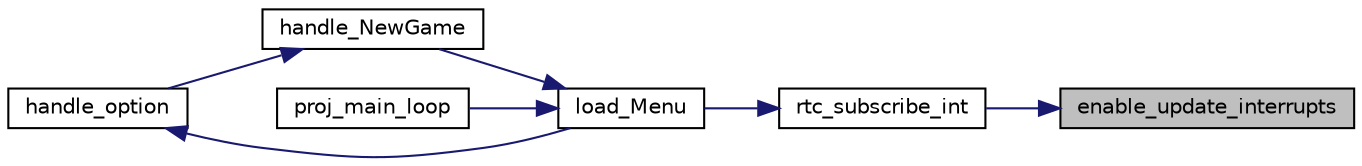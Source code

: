 digraph "enable_update_interrupts"
{
 // LATEX_PDF_SIZE
  edge [fontname="Helvetica",fontsize="10",labelfontname="Helvetica",labelfontsize="10"];
  node [fontname="Helvetica",fontsize="10",shape=record];
  rankdir="RL";
  Node1 [label="enable_update_interrupts",height=0.2,width=0.4,color="black", fillcolor="grey75", style="filled", fontcolor="black",tooltip="Ativa as interrupções de atualizações do rtc."];
  Node1 -> Node2 [dir="back",color="midnightblue",fontsize="10",style="solid",fontname="Helvetica"];
  Node2 [label="rtc_subscribe_int",height=0.2,width=0.4,color="black", fillcolor="white", style="filled",URL="$rtc_8h.html#a5171a9c0f54940fe60f7500896afcc86",tooltip="Subscreve as interrupções do rtc."];
  Node2 -> Node3 [dir="back",color="midnightblue",fontsize="10",style="solid",fontname="Helvetica"];
  Node3 [label="load_Menu",height=0.2,width=0.4,color="black", fillcolor="white", style="filled",URL="$_menu_8h.html#afea940cd55650dc9c5b8d4a0d297d0d5",tooltip="Carrega o ecrã inicial do menu numa frame rate fixa."];
  Node3 -> Node4 [dir="back",color="midnightblue",fontsize="10",style="solid",fontname="Helvetica"];
  Node4 [label="handle_NewGame",height=0.2,width=0.4,color="black", fillcolor="white", style="filled",URL="$_menu_8h.html#a63dbf12b8d56e422c548c758f7248c0c",tooltip="Trata da opção New Game do menu, carrega o jogo."];
  Node4 -> Node5 [dir="back",color="midnightblue",fontsize="10",style="solid",fontname="Helvetica"];
  Node5 [label="handle_option",height=0.2,width=0.4,color="black", fillcolor="white", style="filled",URL="$_menu_8h.html#aa283ff2c61ef57157639de3df5df28ab",tooltip="Trata da opção de menu que for passada como parâmetro."];
  Node5 -> Node3 [dir="back",color="midnightblue",fontsize="10",style="solid",fontname="Helvetica"];
  Node3 -> Node6 [dir="back",color="midnightblue",fontsize="10",style="solid",fontname="Helvetica"];
  Node6 [label="proj_main_loop",height=0.2,width=0.4,color="black", fillcolor="white", style="filled",URL="$main_8c.html#a2a16f651eccbd248e1ad3b3b924b143b",tooltip=" "];
}
